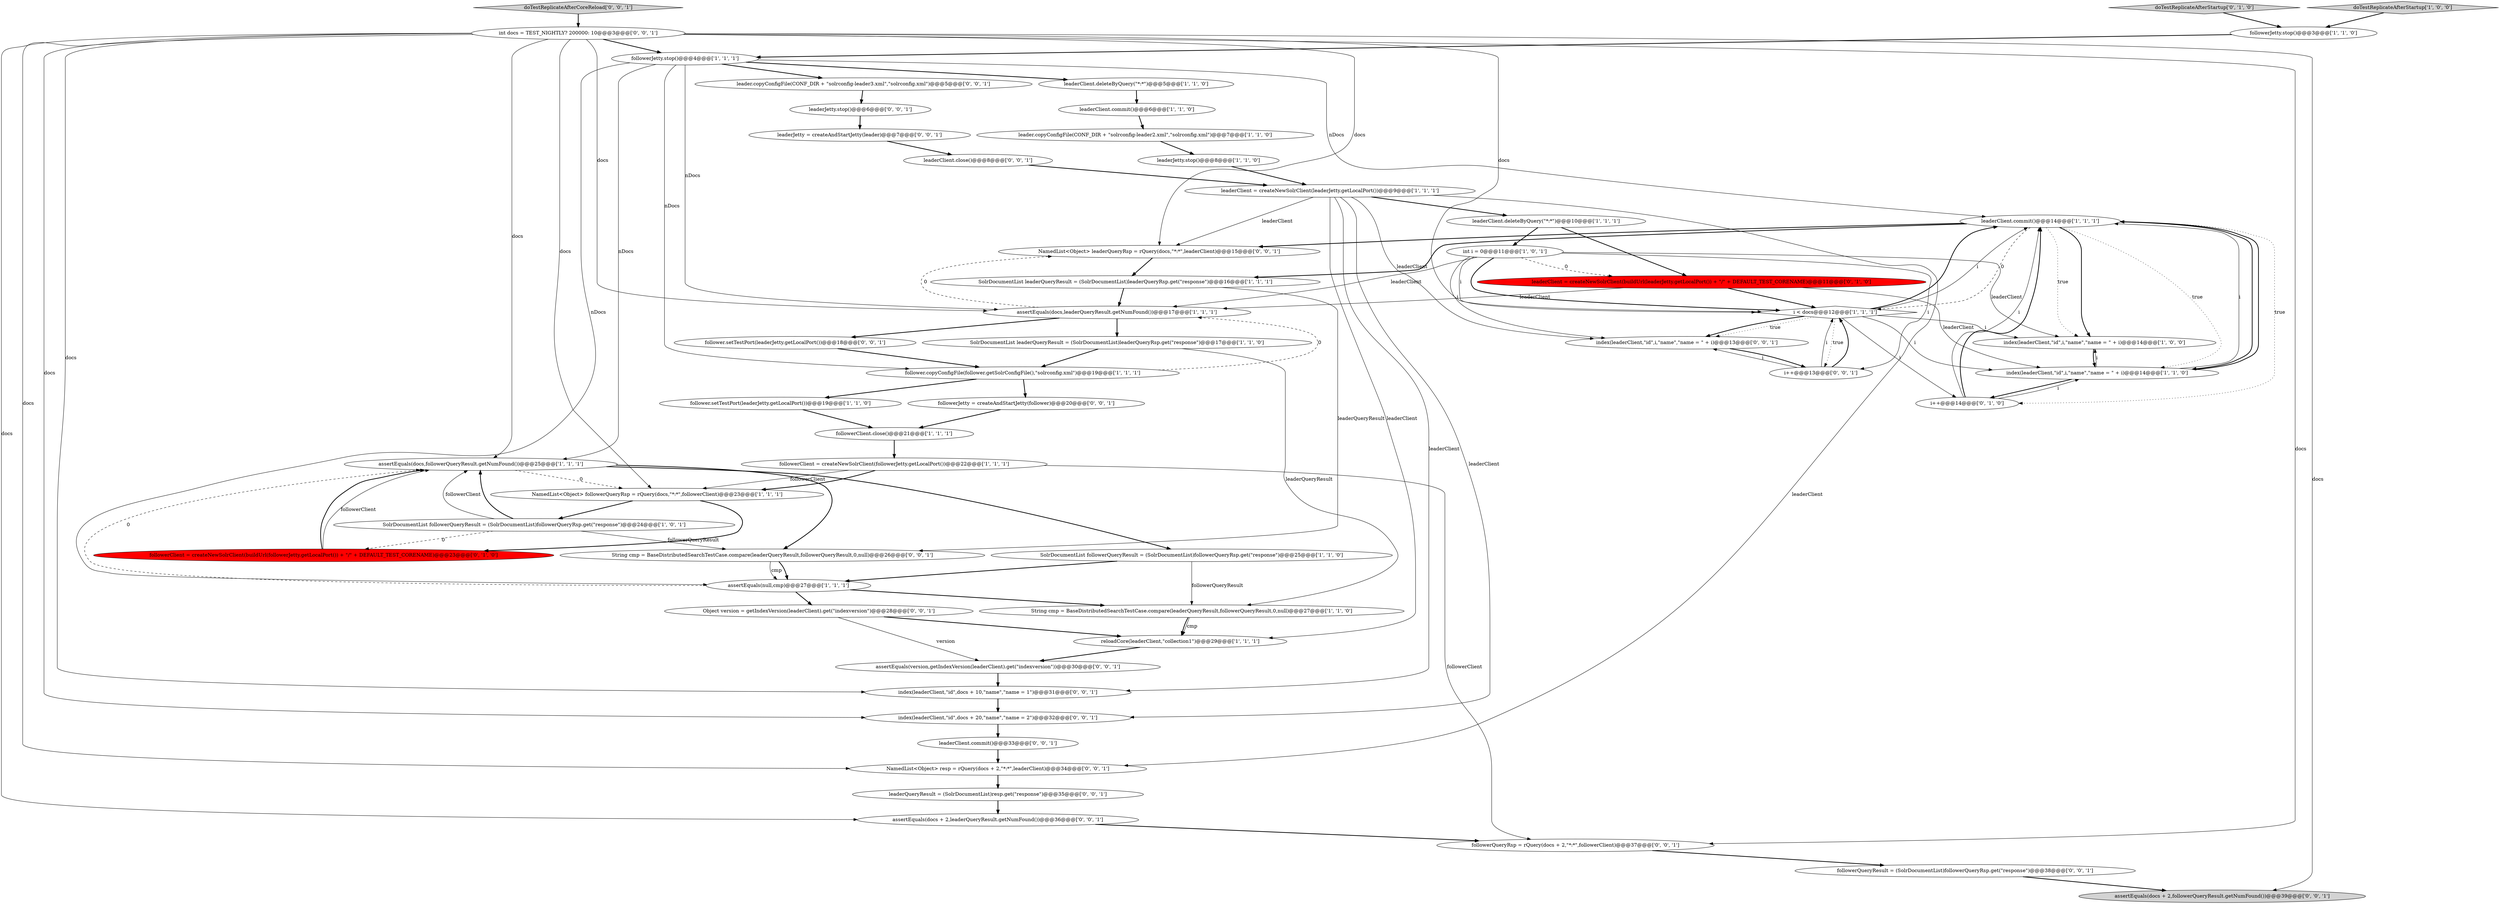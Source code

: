 digraph {
32 [style = filled, label = "doTestReplicateAfterCoreReload['0', '0', '1']", fillcolor = lightgray, shape = diamond image = "AAA0AAABBB3BBB"];
11 [style = filled, label = "int i = 0@@@11@@@['1', '0', '1']", fillcolor = white, shape = ellipse image = "AAA0AAABBB1BBB"];
20 [style = filled, label = "leaderClient.commit()@@@6@@@['1', '1', '0']", fillcolor = white, shape = ellipse image = "AAA0AAABBB1BBB"];
19 [style = filled, label = "followerJetty.stop()@@@4@@@['1', '1', '1']", fillcolor = white, shape = ellipse image = "AAA0AAABBB1BBB"];
17 [style = filled, label = "index(leaderClient,\"id\",i,\"name\",\"name = \" + i)@@@14@@@['1', '0', '0']", fillcolor = white, shape = ellipse image = "AAA0AAABBB1BBB"];
46 [style = filled, label = "int docs = TEST_NIGHTLY? 200000: 10@@@3@@@['0', '0', '1']", fillcolor = white, shape = ellipse image = "AAA0AAABBB3BBB"];
16 [style = filled, label = "assertEquals(docs,followerQueryResult.getNumFound())@@@25@@@['1', '1', '1']", fillcolor = white, shape = ellipse image = "AAA0AAABBB1BBB"];
22 [style = filled, label = "leader.copyConfigFile(CONF_DIR + \"solrconfig-leader2.xml\",\"solrconfig.xml\")@@@7@@@['1', '1', '0']", fillcolor = white, shape = ellipse image = "AAA0AAABBB1BBB"];
26 [style = filled, label = "leaderClient.commit()@@@14@@@['1', '1', '1']", fillcolor = white, shape = ellipse image = "AAA0AAABBB1BBB"];
49 [style = filled, label = "leaderQueryResult = (SolrDocumentList)resp.get(\"response\")@@@35@@@['0', '0', '1']", fillcolor = white, shape = ellipse image = "AAA0AAABBB3BBB"];
51 [style = filled, label = "String cmp = BaseDistributedSearchTestCase.compare(leaderQueryResult,followerQueryResult,0,null)@@@26@@@['0', '0', '1']", fillcolor = white, shape = ellipse image = "AAA0AAABBB3BBB"];
53 [style = filled, label = "leaderJetty.stop()@@@6@@@['0', '0', '1']", fillcolor = white, shape = ellipse image = "AAA0AAABBB3BBB"];
18 [style = filled, label = "assertEquals(docs,leaderQueryResult.getNumFound())@@@17@@@['1', '1', '1']", fillcolor = white, shape = ellipse image = "AAA0AAABBB1BBB"];
29 [style = filled, label = "leaderClient = createNewSolrClient(buildUrl(leaderJetty.getLocalPort()) + \"/\" + DEFAULT_TEST_CORENAME)@@@11@@@['0', '1', '0']", fillcolor = red, shape = ellipse image = "AAA1AAABBB2BBB"];
2 [style = filled, label = "i < docs@@@12@@@['1', '1', '1']", fillcolor = white, shape = diamond image = "AAA0AAABBB1BBB"];
39 [style = filled, label = "leaderClient.close()@@@8@@@['0', '0', '1']", fillcolor = white, shape = ellipse image = "AAA0AAABBB3BBB"];
37 [style = filled, label = "index(leaderClient,\"id\",i,\"name\",\"name = \" + i)@@@13@@@['0', '0', '1']", fillcolor = white, shape = ellipse image = "AAA0AAABBB3BBB"];
50 [style = filled, label = "followerQueryRsp = rQuery(docs + 2,\"*:*\",followerClient)@@@37@@@['0', '0', '1']", fillcolor = white, shape = ellipse image = "AAA0AAABBB3BBB"];
7 [style = filled, label = "leaderJetty.stop()@@@8@@@['1', '1', '0']", fillcolor = white, shape = ellipse image = "AAA0AAABBB1BBB"];
15 [style = filled, label = "leaderClient = createNewSolrClient(leaderJetty.getLocalPort())@@@9@@@['1', '1', '1']", fillcolor = white, shape = ellipse image = "AAA0AAABBB1BBB"];
31 [style = filled, label = "doTestReplicateAfterStartup['0', '1', '0']", fillcolor = lightgray, shape = diamond image = "AAA0AAABBB2BBB"];
3 [style = filled, label = "SolrDocumentList leaderQueryResult = (SolrDocumentList)leaderQueryRsp.get(\"response\")@@@17@@@['1', '1', '0']", fillcolor = white, shape = ellipse image = "AAA0AAABBB1BBB"];
6 [style = filled, label = "follower.setTestPort(leaderJetty.getLocalPort())@@@19@@@['1', '1', '0']", fillcolor = white, shape = ellipse image = "AAA0AAABBB1BBB"];
36 [style = filled, label = "NamedList<Object> resp = rQuery(docs + 2,\"*:*\",leaderClient)@@@34@@@['0', '0', '1']", fillcolor = white, shape = ellipse image = "AAA0AAABBB3BBB"];
35 [style = filled, label = "leaderJetty = createAndStartJetty(leader)@@@7@@@['0', '0', '1']", fillcolor = white, shape = ellipse image = "AAA0AAABBB3BBB"];
42 [style = filled, label = "NamedList<Object> leaderQueryRsp = rQuery(docs,\"*:*\",leaderClient)@@@15@@@['0', '0', '1']", fillcolor = white, shape = ellipse image = "AAA0AAABBB3BBB"];
23 [style = filled, label = "SolrDocumentList leaderQueryResult = (SolrDocumentList)leaderQueryRsp.get(\"response\")@@@16@@@['1', '1', '1']", fillcolor = white, shape = ellipse image = "AAA0AAABBB1BBB"];
44 [style = filled, label = "assertEquals(version,getIndexVersion(leaderClient).get(\"indexversion\"))@@@30@@@['0', '0', '1']", fillcolor = white, shape = ellipse image = "AAA0AAABBB3BBB"];
9 [style = filled, label = "assertEquals(null,cmp)@@@27@@@['1', '1', '1']", fillcolor = white, shape = ellipse image = "AAA0AAABBB1BBB"];
21 [style = filled, label = "index(leaderClient,\"id\",i,\"name\",\"name = \" + i)@@@14@@@['1', '1', '0']", fillcolor = white, shape = ellipse image = "AAA0AAABBB1BBB"];
43 [style = filled, label = "index(leaderClient,\"id\",docs + 10,\"name\",\"name = 1\")@@@31@@@['0', '0', '1']", fillcolor = white, shape = ellipse image = "AAA0AAABBB3BBB"];
45 [style = filled, label = "follower.setTestPort(leaderJetty.getLocalPort())@@@18@@@['0', '0', '1']", fillcolor = white, shape = ellipse image = "AAA0AAABBB3BBB"];
25 [style = filled, label = "doTestReplicateAfterStartup['1', '0', '0']", fillcolor = lightgray, shape = diamond image = "AAA0AAABBB1BBB"];
4 [style = filled, label = "SolrDocumentList followerQueryResult = (SolrDocumentList)followerQueryRsp.get(\"response\")@@@25@@@['1', '1', '0']", fillcolor = white, shape = ellipse image = "AAA0AAABBB1BBB"];
47 [style = filled, label = "followerJetty = createAndStartJetty(follower)@@@20@@@['0', '0', '1']", fillcolor = white, shape = ellipse image = "AAA0AAABBB3BBB"];
41 [style = filled, label = "assertEquals(docs + 2,leaderQueryResult.getNumFound())@@@36@@@['0', '0', '1']", fillcolor = white, shape = ellipse image = "AAA0AAABBB3BBB"];
40 [style = filled, label = "i++@@@13@@@['0', '0', '1']", fillcolor = white, shape = ellipse image = "AAA0AAABBB3BBB"];
52 [style = filled, label = "followerQueryResult = (SolrDocumentList)followerQueryRsp.get(\"response\")@@@38@@@['0', '0', '1']", fillcolor = white, shape = ellipse image = "AAA0AAABBB3BBB"];
8 [style = filled, label = "String cmp = BaseDistributedSearchTestCase.compare(leaderQueryResult,followerQueryResult,0,null)@@@27@@@['1', '1', '0']", fillcolor = white, shape = ellipse image = "AAA0AAABBB1BBB"];
48 [style = filled, label = "assertEquals(docs + 2,followerQueryResult.getNumFound())@@@39@@@['0', '0', '1']", fillcolor = lightgray, shape = ellipse image = "AAA0AAABBB3BBB"];
28 [style = filled, label = "i++@@@14@@@['0', '1', '0']", fillcolor = white, shape = ellipse image = "AAA0AAABBB2BBB"];
30 [style = filled, label = "followerClient = createNewSolrClient(buildUrl(followerJetty.getLocalPort()) + \"/\" + DEFAULT_TEST_CORENAME)@@@23@@@['0', '1', '0']", fillcolor = red, shape = ellipse image = "AAA1AAABBB2BBB"];
33 [style = filled, label = "index(leaderClient,\"id\",docs + 20,\"name\",\"name = 2\")@@@32@@@['0', '0', '1']", fillcolor = white, shape = ellipse image = "AAA0AAABBB3BBB"];
0 [style = filled, label = "followerJetty.stop()@@@3@@@['1', '1', '0']", fillcolor = white, shape = ellipse image = "AAA0AAABBB1BBB"];
1 [style = filled, label = "leaderClient.deleteByQuery(\"*:*\")@@@10@@@['1', '1', '1']", fillcolor = white, shape = ellipse image = "AAA0AAABBB1BBB"];
5 [style = filled, label = "followerClient = createNewSolrClient(followerJetty.getLocalPort())@@@22@@@['1', '1', '1']", fillcolor = white, shape = ellipse image = "AAA0AAABBB1BBB"];
34 [style = filled, label = "leaderClient.commit()@@@33@@@['0', '0', '1']", fillcolor = white, shape = ellipse image = "AAA0AAABBB3BBB"];
10 [style = filled, label = "follower.copyConfigFile(follower.getSolrConfigFile(),\"solrconfig.xml\")@@@19@@@['1', '1', '1']", fillcolor = white, shape = ellipse image = "AAA0AAABBB1BBB"];
14 [style = filled, label = "SolrDocumentList followerQueryResult = (SolrDocumentList)followerQueryRsp.get(\"response\")@@@24@@@['1', '0', '1']", fillcolor = white, shape = ellipse image = "AAA0AAABBB1BBB"];
38 [style = filled, label = "Object version = getIndexVersion(leaderClient).get(\"indexversion\")@@@28@@@['0', '0', '1']", fillcolor = white, shape = ellipse image = "AAA0AAABBB3BBB"];
54 [style = filled, label = "leader.copyConfigFile(CONF_DIR + \"solrconfig-leader3.xml\",\"solrconfig.xml\")@@@5@@@['0', '0', '1']", fillcolor = white, shape = ellipse image = "AAA0AAABBB3BBB"];
24 [style = filled, label = "leaderClient.deleteByQuery(\"*:*\")@@@5@@@['1', '1', '0']", fillcolor = white, shape = ellipse image = "AAA0AAABBB1BBB"];
13 [style = filled, label = "followerClient.close()@@@21@@@['1', '1', '1']", fillcolor = white, shape = ellipse image = "AAA0AAABBB1BBB"];
12 [style = filled, label = "NamedList<Object> followerQueryRsp = rQuery(docs,\"*:*\",followerClient)@@@23@@@['1', '1', '1']", fillcolor = white, shape = ellipse image = "AAA0AAABBB1BBB"];
27 [style = filled, label = "reloadCore(leaderClient,\"collection1\")@@@29@@@['1', '1', '1']", fillcolor = white, shape = ellipse image = "AAA0AAABBB1BBB"];
40->2 [style = bold, label=""];
42->23 [style = bold, label=""];
16->51 [style = bold, label=""];
18->3 [style = bold, label=""];
15->43 [style = solid, label="leaderClient"];
2->26 [style = bold, label=""];
15->42 [style = solid, label="leaderClient"];
27->44 [style = bold, label=""];
2->37 [style = dotted, label="true"];
46->42 [style = solid, label="docs"];
18->45 [style = bold, label=""];
21->28 [style = bold, label=""];
46->36 [style = solid, label="docs"];
19->26 [style = solid, label="nDocs"];
19->24 [style = bold, label=""];
21->26 [style = bold, label=""];
46->12 [style = solid, label="docs"];
29->2 [style = bold, label=""];
11->18 [style = solid, label="leaderClient"];
5->12 [style = solid, label="followerClient"];
26->28 [style = dotted, label="true"];
54->53 [style = bold, label=""];
26->2 [style = dashed, label="0"];
9->38 [style = bold, label=""];
8->27 [style = bold, label=""];
17->21 [style = bold, label=""];
19->16 [style = solid, label="nDocs"];
10->18 [style = dashed, label="0"];
45->10 [style = bold, label=""];
14->16 [style = bold, label=""];
26->42 [style = bold, label=""];
2->21 [style = solid, label="i"];
26->17 [style = bold, label=""];
14->16 [style = solid, label="followerClient"];
0->19 [style = bold, label=""];
46->43 [style = solid, label="docs"];
46->41 [style = solid, label="docs"];
46->2 [style = solid, label="docs"];
9->8 [style = bold, label=""];
22->7 [style = bold, label=""];
1->11 [style = bold, label=""];
15->36 [style = solid, label="leaderClient"];
18->42 [style = dashed, label="0"];
24->20 [style = bold, label=""];
53->35 [style = bold, label=""];
3->10 [style = bold, label=""];
29->21 [style = solid, label="leaderClient"];
14->51 [style = solid, label="followerQueryResult"];
5->50 [style = solid, label="followerClient"];
21->26 [style = solid, label="i"];
36->49 [style = bold, label=""];
40->2 [style = solid, label="i"];
34->36 [style = bold, label=""];
52->48 [style = bold, label=""];
12->14 [style = bold, label=""];
13->5 [style = bold, label=""];
49->41 [style = bold, label=""];
43->33 [style = bold, label=""];
3->8 [style = solid, label="leaderQueryResult"];
2->28 [style = solid, label="i"];
46->19 [style = bold, label=""];
2->17 [style = solid, label="i"];
46->16 [style = solid, label="docs"];
41->50 [style = bold, label=""];
11->40 [style = solid, label="i"];
11->17 [style = solid, label="leaderClient"];
25->0 [style = bold, label=""];
46->33 [style = solid, label="docs"];
4->9 [style = bold, label=""];
29->18 [style = solid, label="leaderClient"];
9->16 [style = dashed, label="0"];
32->46 [style = bold, label=""];
31->0 [style = bold, label=""];
51->9 [style = bold, label=""];
35->39 [style = bold, label=""];
38->27 [style = bold, label=""];
28->26 [style = bold, label=""];
47->13 [style = bold, label=""];
10->6 [style = bold, label=""];
23->51 [style = solid, label="leaderQueryResult"];
19->10 [style = solid, label="nDocs"];
40->37 [style = solid, label="i"];
26->21 [style = bold, label=""];
19->54 [style = bold, label=""];
2->26 [style = solid, label="i"];
15->27 [style = solid, label="leaderClient"];
26->17 [style = dotted, label="true"];
6->13 [style = bold, label=""];
11->2 [style = solid, label="i"];
7->15 [style = bold, label=""];
46->18 [style = solid, label="docs"];
11->37 [style = solid, label="i"];
16->4 [style = bold, label=""];
1->29 [style = bold, label=""];
23->18 [style = bold, label=""];
8->27 [style = solid, label="cmp"];
15->1 [style = bold, label=""];
51->9 [style = solid, label="cmp"];
39->15 [style = bold, label=""];
21->17 [style = solid, label="i"];
28->26 [style = solid, label="i"];
15->37 [style = solid, label="leaderClient"];
11->29 [style = dashed, label="0"];
12->30 [style = bold, label=""];
2->40 [style = dotted, label="true"];
50->52 [style = bold, label=""];
11->2 [style = bold, label=""];
44->43 [style = bold, label=""];
15->33 [style = solid, label="leaderClient"];
16->12 [style = dashed, label="0"];
20->22 [style = bold, label=""];
4->8 [style = solid, label="followerQueryResult"];
28->21 [style = solid, label="i"];
5->12 [style = bold, label=""];
46->48 [style = solid, label="docs"];
26->21 [style = dotted, label="true"];
30->16 [style = solid, label="followerClient"];
26->23 [style = bold, label=""];
14->30 [style = dashed, label="0"];
19->18 [style = solid, label="nDocs"];
10->47 [style = bold, label=""];
2->37 [style = bold, label=""];
46->50 [style = solid, label="docs"];
30->16 [style = bold, label=""];
38->44 [style = solid, label="version"];
33->34 [style = bold, label=""];
19->9 [style = solid, label="nDocs"];
37->40 [style = bold, label=""];
}
